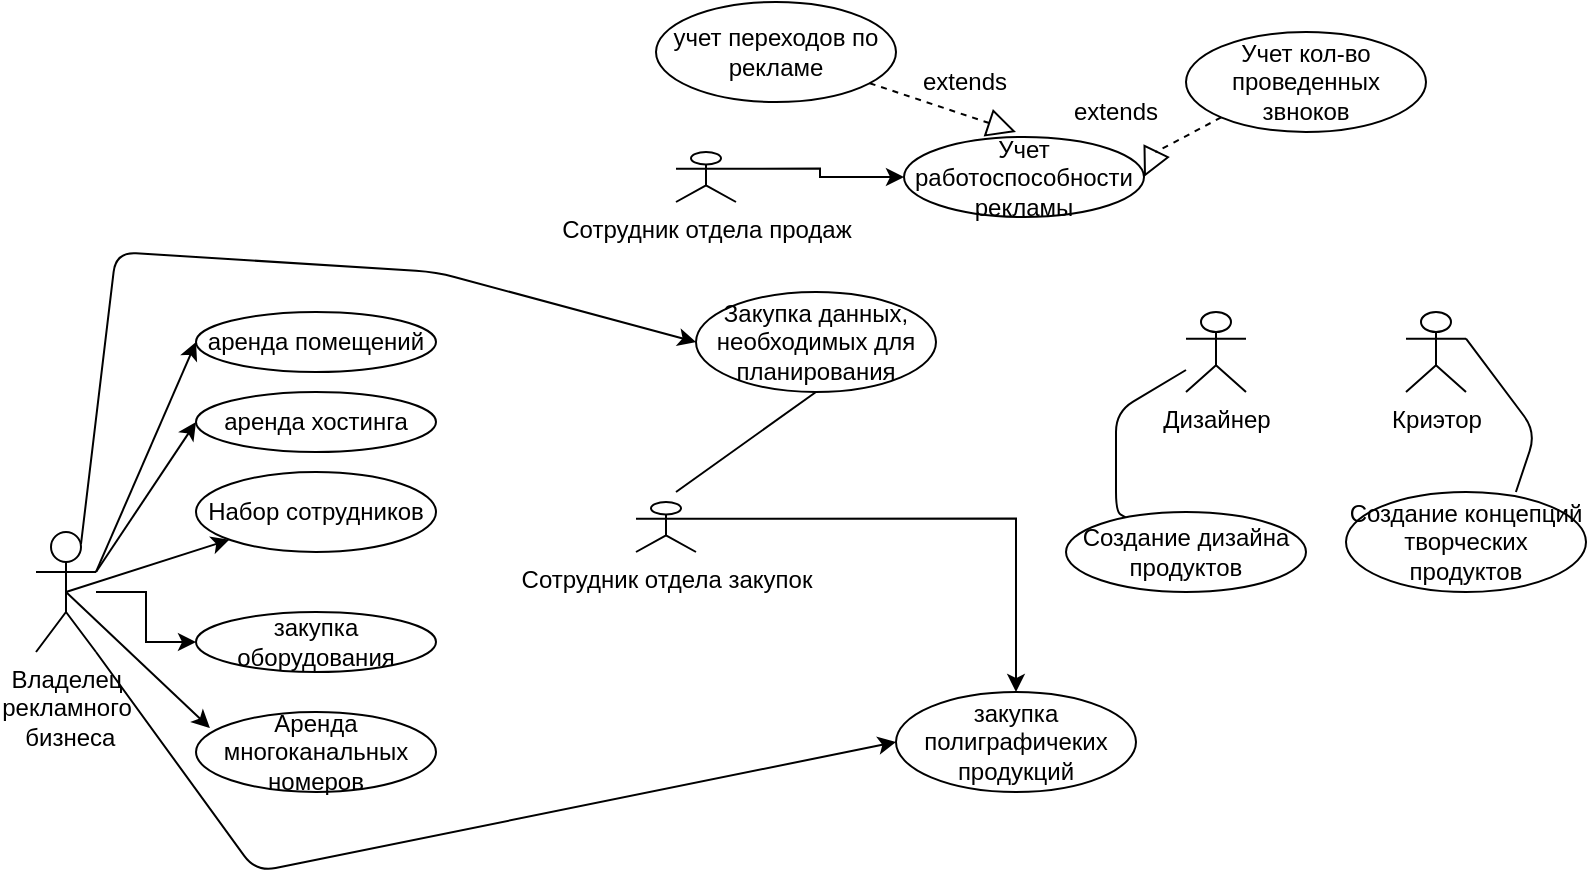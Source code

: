 <mxfile version="14.5.8" type="device"><diagram id="AK02po5HC_tsojwhesZj" name="Page-1"><mxGraphModel dx="1108" dy="450" grid="1" gridSize="10" guides="1" tooltips="1" connect="1" arrows="1" fold="1" page="1" pageScale="1" pageWidth="827" pageHeight="1169" math="0" shadow="0"><root><mxCell id="0"/><mxCell id="1" parent="0"/><mxCell id="M2s5CbA11a-mrHCMtQui-11" value="" style="edgeStyle=orthogonalEdgeStyle;rounded=0;orthogonalLoop=1;jettySize=auto;html=1;" edge="1" parent="1" source="M2s5CbA11a-mrHCMtQui-1" target="M2s5CbA11a-mrHCMtQui-7"><mxGeometry relative="1" as="geometry"/></mxCell><mxCell id="M2s5CbA11a-mrHCMtQui-1" value="Владелец &lt;br&gt;рекламного&lt;br&gt;&amp;nbsp;бизнеса" style="shape=umlActor;verticalLabelPosition=bottom;verticalAlign=top;html=1;outlineConnect=0;" vertex="1" parent="1"><mxGeometry x="40" y="330" width="30" height="60" as="geometry"/></mxCell><mxCell id="M2s5CbA11a-mrHCMtQui-4" value="аренда помещений" style="ellipse;whiteSpace=wrap;html=1;" vertex="1" parent="1"><mxGeometry x="120" y="220" width="120" height="30" as="geometry"/></mxCell><mxCell id="M2s5CbA11a-mrHCMtQui-5" value="аренда хостинга" style="ellipse;whiteSpace=wrap;html=1;" vertex="1" parent="1"><mxGeometry x="120" y="260" width="120" height="30" as="geometry"/></mxCell><mxCell id="M2s5CbA11a-mrHCMtQui-6" value="Набор сотрудников" style="ellipse;whiteSpace=wrap;html=1;" vertex="1" parent="1"><mxGeometry x="120" y="300" width="120" height="40" as="geometry"/></mxCell><mxCell id="M2s5CbA11a-mrHCMtQui-7" value="закупка оборудования" style="ellipse;whiteSpace=wrap;html=1;" vertex="1" parent="1"><mxGeometry x="120" y="370" width="120" height="30" as="geometry"/></mxCell><mxCell id="M2s5CbA11a-mrHCMtQui-8" value="закупка полиграфичеких продукций" style="ellipse;whiteSpace=wrap;html=1;" vertex="1" parent="1"><mxGeometry x="470" y="410" width="120" height="50" as="geometry"/></mxCell><mxCell id="M2s5CbA11a-mrHCMtQui-9" value="Аренда многоканальных номеров" style="ellipse;whiteSpace=wrap;html=1;" vertex="1" parent="1"><mxGeometry x="120" y="420" width="120" height="40" as="geometry"/></mxCell><mxCell id="M2s5CbA11a-mrHCMtQui-12" value="" style="endArrow=classic;html=1;exitX=1;exitY=1;exitDx=0;exitDy=0;exitPerimeter=0;entryX=0;entryY=0.5;entryDx=0;entryDy=0;" edge="1" parent="1" source="M2s5CbA11a-mrHCMtQui-1" target="M2s5CbA11a-mrHCMtQui-8"><mxGeometry width="50" height="50" relative="1" as="geometry"><mxPoint x="500" y="370" as="sourcePoint"/><mxPoint x="550" y="320" as="targetPoint"/><Array as="points"><mxPoint x="150" y="500"/></Array></mxGeometry></mxCell><mxCell id="M2s5CbA11a-mrHCMtQui-13" value="Закупка данных, необходимых для планирования" style="ellipse;whiteSpace=wrap;html=1;" vertex="1" parent="1"><mxGeometry x="370" y="210" width="120" height="50" as="geometry"/></mxCell><mxCell id="M2s5CbA11a-mrHCMtQui-14" value="" style="endArrow=classic;html=1;exitX=0.75;exitY=0.1;exitDx=0;exitDy=0;exitPerimeter=0;entryX=0;entryY=0.5;entryDx=0;entryDy=0;" edge="1" parent="1" source="M2s5CbA11a-mrHCMtQui-1" target="M2s5CbA11a-mrHCMtQui-13"><mxGeometry width="50" height="50" relative="1" as="geometry"><mxPoint x="500" y="370" as="sourcePoint"/><mxPoint x="550" y="320" as="targetPoint"/><Array as="points"><mxPoint x="80" y="190"/><mxPoint x="240" y="200"/></Array></mxGeometry></mxCell><mxCell id="M2s5CbA11a-mrHCMtQui-15" value="" style="endArrow=classic;html=1;exitX=1;exitY=0.333;exitDx=0;exitDy=0;exitPerimeter=0;entryX=0;entryY=0.5;entryDx=0;entryDy=0;" edge="1" parent="1" source="M2s5CbA11a-mrHCMtQui-1" target="M2s5CbA11a-mrHCMtQui-4"><mxGeometry width="50" height="50" relative="1" as="geometry"><mxPoint x="500" y="390" as="sourcePoint"/><mxPoint x="550" y="340" as="targetPoint"/></mxGeometry></mxCell><mxCell id="M2s5CbA11a-mrHCMtQui-16" value="" style="endArrow=classic;html=1;entryX=0;entryY=0.5;entryDx=0;entryDy=0;" edge="1" parent="1" target="M2s5CbA11a-mrHCMtQui-5"><mxGeometry width="50" height="50" relative="1" as="geometry"><mxPoint x="70" y="350" as="sourcePoint"/><mxPoint x="130" y="245" as="targetPoint"/></mxGeometry></mxCell><mxCell id="M2s5CbA11a-mrHCMtQui-19" value="" style="endArrow=classic;html=1;exitX=0.5;exitY=0.5;exitDx=0;exitDy=0;exitPerimeter=0;" edge="1" parent="1" source="M2s5CbA11a-mrHCMtQui-1" target="M2s5CbA11a-mrHCMtQui-6"><mxGeometry width="50" height="50" relative="1" as="geometry"><mxPoint x="70" y="336" as="sourcePoint"/><mxPoint x="130" y="245" as="targetPoint"/></mxGeometry></mxCell><mxCell id="M2s5CbA11a-mrHCMtQui-21" value="" style="endArrow=classic;html=1;entryX=0.058;entryY=0.2;entryDx=0;entryDy=0;entryPerimeter=0;" edge="1" parent="1" target="M2s5CbA11a-mrHCMtQui-9"><mxGeometry width="50" height="50" relative="1" as="geometry"><mxPoint x="55" y="360" as="sourcePoint"/><mxPoint x="140.2" y="348.944" as="targetPoint"/></mxGeometry></mxCell><mxCell id="M2s5CbA11a-mrHCMtQui-22" value="Дизайнер" style="shape=umlActor;verticalLabelPosition=bottom;verticalAlign=top;html=1;outlineConnect=0;" vertex="1" parent="1"><mxGeometry x="615" y="220" width="30" height="40" as="geometry"/></mxCell><mxCell id="M2s5CbA11a-mrHCMtQui-23" value="Создание дизайна продуктов" style="ellipse;whiteSpace=wrap;html=1;" vertex="1" parent="1"><mxGeometry x="555" y="320" width="120" height="40" as="geometry"/></mxCell><mxCell id="M2s5CbA11a-mrHCMtQui-24" value="Криэтор" style="shape=umlActor;verticalLabelPosition=bottom;verticalAlign=top;html=1;outlineConnect=0;" vertex="1" parent="1"><mxGeometry x="725" y="220" width="30" height="40" as="geometry"/></mxCell><mxCell id="M2s5CbA11a-mrHCMtQui-27" value="Создание концепций творческих продуктов" style="ellipse;whiteSpace=wrap;html=1;" vertex="1" parent="1"><mxGeometry x="695" y="310" width="120" height="50" as="geometry"/></mxCell><mxCell id="M2s5CbA11a-mrHCMtQui-34" style="edgeStyle=orthogonalEdgeStyle;rounded=0;orthogonalLoop=1;jettySize=auto;html=1;exitX=1;exitY=0.333;exitDx=0;exitDy=0;exitPerimeter=0;" edge="1" parent="1" source="M2s5CbA11a-mrHCMtQui-28" target="M2s5CbA11a-mrHCMtQui-30"><mxGeometry relative="1" as="geometry"/></mxCell><mxCell id="M2s5CbA11a-mrHCMtQui-28" value="Сотрудник отдела продаж" style="shape=umlActor;verticalLabelPosition=bottom;verticalAlign=top;html=1;outlineConnect=0;" vertex="1" parent="1"><mxGeometry x="360" y="140" width="30" height="25" as="geometry"/></mxCell><mxCell id="M2s5CbA11a-mrHCMtQui-30" value="Учет работоспособности рекламы" style="ellipse;whiteSpace=wrap;html=1;" vertex="1" parent="1"><mxGeometry x="474" y="132.5" width="120" height="40" as="geometry"/></mxCell><mxCell id="M2s5CbA11a-mrHCMtQui-33" style="edgeStyle=orthogonalEdgeStyle;rounded=0;orthogonalLoop=1;jettySize=auto;html=1;exitX=1;exitY=0.333;exitDx=0;exitDy=0;exitPerimeter=0;entryX=0.5;entryY=0;entryDx=0;entryDy=0;" edge="1" parent="1" source="M2s5CbA11a-mrHCMtQui-31" target="M2s5CbA11a-mrHCMtQui-8"><mxGeometry relative="1" as="geometry"/></mxCell><mxCell id="M2s5CbA11a-mrHCMtQui-31" value="Сотрудник отдела закупок" style="shape=umlActor;verticalLabelPosition=bottom;verticalAlign=top;html=1;outlineConnect=0;" vertex="1" parent="1"><mxGeometry x="340" y="315" width="30" height="25" as="geometry"/></mxCell><mxCell id="M2s5CbA11a-mrHCMtQui-38" value="Учет кол-во проведенных звноков" style="ellipse;whiteSpace=wrap;html=1;" vertex="1" parent="1"><mxGeometry x="615" y="80" width="120" height="50" as="geometry"/></mxCell><mxCell id="M2s5CbA11a-mrHCMtQui-39" value="" style="endArrow=block;dashed=1;endFill=0;endSize=12;html=1;exitX=0;exitY=1;exitDx=0;exitDy=0;entryX=1;entryY=0.5;entryDx=0;entryDy=0;" edge="1" parent="1" source="M2s5CbA11a-mrHCMtQui-38" target="M2s5CbA11a-mrHCMtQui-30"><mxGeometry width="160" relative="1" as="geometry"><mxPoint x="510" y="280" as="sourcePoint"/><mxPoint x="670" y="280" as="targetPoint"/><Array as="points"><mxPoint x="600" y="140"/></Array></mxGeometry></mxCell><mxCell id="M2s5CbA11a-mrHCMtQui-40" value="extends" style="text;html=1;strokeColor=none;fillColor=none;align=center;verticalAlign=middle;whiteSpace=wrap;rounded=0;" vertex="1" parent="1"><mxGeometry x="560" y="110" width="40" height="20" as="geometry"/></mxCell><mxCell id="M2s5CbA11a-mrHCMtQui-42" value="учет переходов по рекламе" style="ellipse;whiteSpace=wrap;html=1;" vertex="1" parent="1"><mxGeometry x="350" y="65" width="120" height="50" as="geometry"/></mxCell><mxCell id="M2s5CbA11a-mrHCMtQui-43" value="" style="endArrow=block;dashed=1;endFill=0;endSize=12;html=1;" edge="1" parent="1" source="M2s5CbA11a-mrHCMtQui-42"><mxGeometry width="160" relative="1" as="geometry"><mxPoint x="642.574" y="132.678" as="sourcePoint"/><mxPoint x="530" y="130" as="targetPoint"/><Array as="points"><mxPoint x="530" y="130"/></Array></mxGeometry></mxCell><mxCell id="M2s5CbA11a-mrHCMtQui-44" value="extends" style="text;html=1;align=center;verticalAlign=middle;resizable=0;points=[];autosize=1;strokeColor=none;" vertex="1" parent="1"><mxGeometry x="474" y="95" width="60" height="20" as="geometry"/></mxCell><mxCell id="M2s5CbA11a-mrHCMtQui-45" value="" style="endArrow=none;html=1;" edge="1" parent="1" source="M2s5CbA11a-mrHCMtQui-23" target="M2s5CbA11a-mrHCMtQui-22"><mxGeometry width="50" height="50" relative="1" as="geometry"><mxPoint x="627" y="310" as="sourcePoint"/><mxPoint x="550" y="270" as="targetPoint"/><Array as="points"><mxPoint x="580" y="320"/><mxPoint x="580" y="270"/></Array></mxGeometry></mxCell><mxCell id="M2s5CbA11a-mrHCMtQui-46" value="" style="endArrow=none;html=1;exitX=0.708;exitY=0;exitDx=0;exitDy=0;exitPerimeter=0;entryX=1;entryY=0.333;entryDx=0;entryDy=0;entryPerimeter=0;" edge="1" parent="1" source="M2s5CbA11a-mrHCMtQui-27" target="M2s5CbA11a-mrHCMtQui-24"><mxGeometry width="50" height="50" relative="1" as="geometry"><mxPoint x="594.768" y="332.724" as="sourcePoint"/><mxPoint x="625" y="259" as="targetPoint"/><Array as="points"><mxPoint x="790" y="280"/></Array></mxGeometry></mxCell><mxCell id="M2s5CbA11a-mrHCMtQui-47" value="" style="endArrow=none;html=1;entryX=0.5;entryY=1;entryDx=0;entryDy=0;" edge="1" parent="1" target="M2s5CbA11a-mrHCMtQui-13"><mxGeometry width="50" height="50" relative="1" as="geometry"><mxPoint x="360" y="310" as="sourcePoint"/><mxPoint x="520" y="290" as="targetPoint"/></mxGeometry></mxCell></root></mxGraphModel></diagram></mxfile>